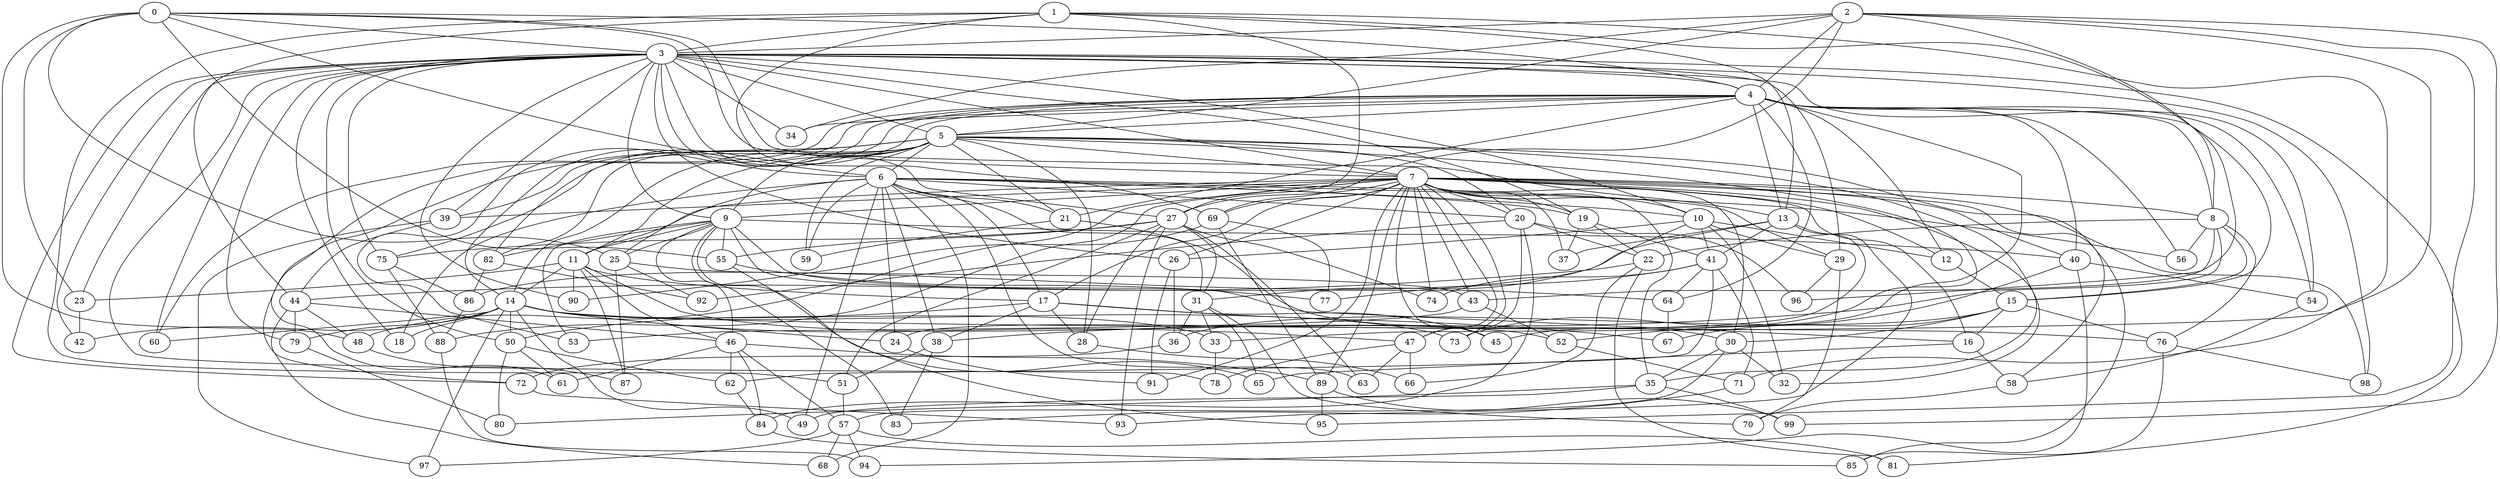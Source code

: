 strict graph "barabasi_albert_graph(100,3)" {
0;
1;
2;
3;
4;
5;
6;
7;
8;
9;
10;
11;
12;
13;
14;
15;
16;
17;
18;
19;
20;
21;
22;
23;
24;
25;
26;
27;
28;
29;
30;
31;
32;
33;
34;
35;
36;
37;
38;
39;
40;
41;
42;
43;
44;
45;
46;
47;
48;
49;
50;
51;
52;
53;
54;
55;
56;
57;
58;
59;
60;
61;
62;
63;
64;
65;
66;
67;
68;
69;
70;
71;
72;
73;
74;
75;
76;
77;
78;
79;
80;
81;
82;
83;
84;
85;
86;
87;
88;
89;
90;
91;
92;
93;
94;
95;
96;
97;
98;
99;
0 -- 3  [is_available=True, prob="1.0"];
0 -- 4  [is_available=True, prob="1.0"];
0 -- 6  [is_available=True, prob="1.0"];
0 -- 7  [is_available=True, prob="0.415721544116"];
0 -- 55  [is_available=True, prob="0.711284109501"];
0 -- 13  [is_available=True, prob="0.659982733136"];
0 -- 48  [is_available=True, prob="0.56539674822"];
0 -- 23  [is_available=True, prob="1.0"];
0 -- 25  [is_available=True, prob="1.0"];
1 -- 3  [is_available=True, prob="0.412374026011"];
1 -- 69  [is_available=True, prob="0.795321319197"];
1 -- 71  [is_available=True, prob="0.667596468813"];
1 -- 43  [is_available=True, prob="1.0"];
1 -- 44  [is_available=True, prob="0.668353199199"];
1 -- 13  [is_available=True, prob="0.200807713053"];
1 -- 51  [is_available=True, prob="0.0740763038951"];
1 -- 27  [is_available=True, prob="1.0"];
2 -- 33  [is_available=True, prob="1.0"];
2 -- 34  [is_available=True, prob="0.84427053947"];
2 -- 3  [is_available=True, prob="0.632287751128"];
2 -- 4  [is_available=True, prob="0.301971762367"];
2 -- 5  [is_available=True, prob="0.534725980298"];
2 -- 8  [is_available=True, prob="0.782875607217"];
2 -- 99  [is_available=True, prob="0.771832514336"];
2 -- 95  [is_available=True, prob="0.177744537139"];
2 -- 69  [is_available=True, prob="1.0"];
3 -- 4  [is_available=True, prob="0.0973916764994"];
3 -- 5  [is_available=True, prob="0.434450903697"];
3 -- 6  [is_available=True, prob="0.978524266572"];
3 -- 7  [is_available=True, prob="0.0692138422171"];
3 -- 9  [is_available=True, prob="1.0"];
3 -- 10  [is_available=True, prob="0.621309886485"];
3 -- 18  [is_available=True, prob="0.0534345949332"];
3 -- 19  [is_available=True, prob="0.358827228763"];
3 -- 23  [is_available=True, prob="1.0"];
3 -- 26  [is_available=True, prob="0.88849905399"];
3 -- 27  [is_available=True, prob="0.375780460574"];
3 -- 29  [is_available=True, prob="0.838179959103"];
3 -- 34  [is_available=True, prob="0.616348554798"];
3 -- 39  [is_available=True, prob="0.360289784703"];
3 -- 42  [is_available=True, prob="0.850408104164"];
3 -- 50  [is_available=True, prob="0.770896177311"];
3 -- 54  [is_available=True, prob="0.158674270848"];
3 -- 60  [is_available=True, prob="0.218211687749"];
3 -- 72  [is_available=True, prob="0.726523832052"];
3 -- 75  [is_available=True, prob="0.733115219149"];
3 -- 78  [is_available=True, prob="0.727193993413"];
3 -- 79  [is_available=True, prob="0.609374981527"];
3 -- 81  [is_available=True, prob="1.0"];
3 -- 90  [is_available=True, prob="0.995304565743"];
3 -- 98  [is_available=True, prob="0.845050491365"];
4 -- 64  [is_available=True, prob="0.293117756669"];
4 -- 5  [is_available=True, prob="1.0"];
4 -- 8  [is_available=True, prob="0.301329897623"];
4 -- 45  [is_available=True, prob="0.474446301821"];
4 -- 12  [is_available=True, prob="0.899045373444"];
4 -- 13  [is_available=True, prob="0.623456536509"];
4 -- 14  [is_available=True, prob="0.250907259882"];
4 -- 15  [is_available=True, prob="0.468402970862"];
4 -- 34  [is_available=True, prob="0.130346091875"];
4 -- 40  [is_available=True, prob="0.8438018557"];
4 -- 82  [is_available=True, prob="1.0"];
4 -- 21  [is_available=True, prob="0.146243412058"];
4 -- 54  [is_available=True, prob="1.0"];
4 -- 56  [is_available=True, prob="0.0956654886603"];
4 -- 60  [is_available=True, prob="0.849687549053"];
4 -- 61  [is_available=True, prob="0.723983436881"];
4 -- 53  [is_available=True, prob="0.181433783722"];
5 -- 6  [is_available=True, prob="0.202924833547"];
5 -- 7  [is_available=True, prob="1.0"];
5 -- 72  [is_available=True, prob="0.297148160522"];
5 -- 9  [is_available=True, prob="0.628902291159"];
5 -- 11  [is_available=True, prob="0.579652082922"];
5 -- 82  [is_available=True, prob="0.448762887565"];
5 -- 14  [is_available=True, prob="0.33400323061"];
5 -- 75  [is_available=True, prob="0.810079313159"];
5 -- 35  [is_available=True, prob="0.649962613285"];
5 -- 20  [is_available=True, prob="0.491733205605"];
5 -- 21  [is_available=True, prob="1.0"];
5 -- 73  [is_available=True, prob="0.089272922956"];
5 -- 39  [is_available=True, prob="0.273617117324"];
5 -- 58  [is_available=True, prob="0.282833377817"];
5 -- 59  [is_available=True, prob="0.471523611399"];
5 -- 28  [is_available=True, prob="0.973327528866"];
6 -- 68  [is_available=True, prob="0.346140028081"];
6 -- 38  [is_available=True, prob="0.00505071885328"];
6 -- 49  [is_available=True, prob="0.222914036834"];
6 -- 63  [is_available=True, prob="0.727582849611"];
6 -- 10  [is_available=True, prob="0.749286069449"];
6 -- 17  [is_available=True, prob="1.0"];
6 -- 18  [is_available=True, prob="1.0"];
6 -- 19  [is_available=True, prob="0.0396527207932"];
6 -- 20  [is_available=True, prob="1.0"];
6 -- 21  [is_available=True, prob="0.828756865743"];
6 -- 56  [is_available=True, prob="0.93856904271"];
6 -- 24  [is_available=True, prob="0.336492226037"];
6 -- 25  [is_available=True, prob="1.0"];
6 -- 59  [is_available=True, prob="0.733051483951"];
6 -- 29  [is_available=True, prob="1.0"];
6 -- 31  [is_available=True, prob="0.949379593196"];
7 -- 8  [is_available=True, prob="0.0310214348406"];
7 -- 9  [is_available=True, prob="1.0"];
7 -- 10  [is_available=True, prob="1.0"];
7 -- 11  [is_available=True, prob="0.742106902891"];
7 -- 12  [is_available=True, prob="0.299660883195"];
7 -- 16  [is_available=True, prob="0.232667727962"];
7 -- 17  [is_available=True, prob="1.0"];
7 -- 19  [is_available=True, prob="0.00612521165613"];
7 -- 20  [is_available=True, prob="0.208430780632"];
7 -- 26  [is_available=True, prob="1.0"];
7 -- 27  [is_available=True, prob="0.716201339158"];
7 -- 30  [is_available=True, prob="0.631675504876"];
7 -- 32  [is_available=True, prob="0.234401769122"];
7 -- 35  [is_available=True, prob="0.44435703984"];
7 -- 37  [is_available=True, prob="0.866965781925"];
7 -- 39  [is_available=True, prob="0.886305934114"];
7 -- 40  [is_available=True, prob="0.405342537603"];
7 -- 43  [is_available=True, prob="0.566466976733"];
7 -- 45  [is_available=True, prob="0.797251731863"];
7 -- 47  [is_available=True, prob="0.295432025432"];
7 -- 48  [is_available=True, prob="0.265479065013"];
7 -- 69  [is_available=True, prob="0.041226265931"];
7 -- 73  [is_available=True, prob="1.0"];
7 -- 74  [is_available=True, prob="0.81005118703"];
7 -- 85  [is_available=True, prob="0.151278627456"];
7 -- 88  [is_available=True, prob="0.290667878843"];
7 -- 89  [is_available=True, prob="0.104303303326"];
7 -- 91  [is_available=True, prob="0.833206196127"];
7 -- 98  [is_available=True, prob="1.0"];
8 -- 96  [is_available=True, prob="1.0"];
8 -- 38  [is_available=True, prob="0.417704106549"];
8 -- 76  [is_available=True, prob="0.0664841257077"];
8 -- 15  [is_available=True, prob="1.0"];
8 -- 22  [is_available=True, prob="0.0853256524644"];
8 -- 56  [is_available=True, prob="0.182274193312"];
9 -- 64  [is_available=True, prob="1.0"];
9 -- 65  [is_available=True, prob="0.0158164266612"];
9 -- 40  [is_available=True, prob="1.0"];
9 -- 11  [is_available=True, prob="1.0"];
9 -- 46  [is_available=True, prob="0.37499540571"];
9 -- 16  [is_available=True, prob="0.304891262815"];
9 -- 82  [is_available=True, prob="1.0"];
9 -- 83  [is_available=True, prob="0.318385325953"];
9 -- 53  [is_available=True, prob="0.975139458561"];
9 -- 55  [is_available=True, prob="1.0"];
9 -- 25  [is_available=True, prob="0.816562836915"];
10 -- 32  [is_available=True, prob="0.552803662675"];
10 -- 41  [is_available=True, prob="0.338975605621"];
10 -- 12  [is_available=True, prob="1.0"];
10 -- 26  [is_available=True, prob="0.489657318358"];
10 -- 29  [is_available=True, prob="1.0"];
10 -- 31  [is_available=True, prob="0.079751483384"];
11 -- 87  [is_available=True, prob="0.967030547637"];
11 -- 14  [is_available=True, prob="0.272805489471"];
11 -- 17  [is_available=True, prob="0.262499854882"];
11 -- 52  [is_available=True, prob="0.948120513981"];
11 -- 46  [is_available=True, prob="0.197736922979"];
11 -- 23  [is_available=True, prob="0.56513740616"];
11 -- 90  [is_available=True, prob="0.646735449045"];
12 -- 15  [is_available=True, prob="0.096299707706"];
13 -- 37  [is_available=True, prob="0.335230301745"];
13 -- 41  [is_available=True, prob="0.458967903736"];
13 -- 86  [is_available=True, prob="0.424311217053"];
13 -- 24  [is_available=True, prob="0.16780852417"];
13 -- 93  [is_available=True, prob="1.0"];
14 -- 33  [is_available=True, prob="0.266617565036"];
14 -- 97  [is_available=True, prob="0.131767582071"];
14 -- 73  [is_available=True, prob="1.0"];
14 -- 42  [is_available=True, prob="0.453015807842"];
14 -- 76  [is_available=True, prob="1.0"];
14 -- 50  [is_available=True, prob="0.800116671779"];
14 -- 47  [is_available=True, prob="0.821903515639"];
14 -- 49  [is_available=True, prob="1.0"];
14 -- 18  [is_available=True, prob="0.178821059548"];
14 -- 24  [is_available=True, prob="0.90075227661"];
14 -- 79  [is_available=True, prob="0.942605961856"];
14 -- 60  [is_available=True, prob="1.0"];
15 -- 67  [is_available=True, prob="0.252754627789"];
15 -- 76  [is_available=True, prob="0.706744051614"];
15 -- 16  [is_available=True, prob="1.0"];
15 -- 36  [is_available=True, prob="1.0"];
15 -- 30  [is_available=True, prob="0.83527139602"];
16 -- 58  [is_available=True, prob="0.517144398908"];
16 -- 65  [is_available=True, prob="0.0930879871935"];
17 -- 67  [is_available=True, prob="1.0"];
17 -- 38  [is_available=True, prob="0.78313879023"];
17 -- 45  [is_available=True, prob="0.530706982743"];
17 -- 50  [is_available=True, prob="1.0"];
17 -- 28  [is_available=True, prob="0.650878992419"];
19 -- 37  [is_available=True, prob="1.0"];
19 -- 41  [is_available=True, prob="0.562855183337"];
19 -- 22  [is_available=True, prob="1.0"];
20 -- 96  [is_available=True, prob="0.429796627669"];
20 -- 47  [is_available=True, prob="1.0"];
20 -- 84  [is_available=True, prob="0.174227813946"];
20 -- 22  [is_available=True, prob="0.49023028089"];
20 -- 92  [is_available=True, prob="0.593779683024"];
21 -- 30  [is_available=True, prob="0.75966491709"];
21 -- 59  [is_available=True, prob="0.329038709906"];
22 -- 66  [is_available=True, prob="0.908915867342"];
22 -- 44  [is_available=True, prob="0.0134755288268"];
22 -- 81  [is_available=True, prob="0.382317250052"];
23 -- 42  [is_available=True, prob="0.335276656083"];
24 -- 91  [is_available=True, prob="0.801821340978"];
25 -- 43  [is_available=True, prob="0.0877378576737"];
25 -- 87  [is_available=True, prob="0.0763764759036"];
25 -- 92  [is_available=True, prob="1.0"];
26 -- 91  [is_available=True, prob="0.108446231231"];
26 -- 36  [is_available=True, prob="0.125156346429"];
27 -- 74  [is_available=True, prob="0.980719317003"];
27 -- 75  [is_available=True, prob="0.615634568167"];
27 -- 51  [is_available=True, prob="1.0"];
27 -- 55  [is_available=True, prob="0.073160925762"];
27 -- 63  [is_available=True, prob="0.532273092142"];
27 -- 28  [is_available=True, prob="0.332179912441"];
27 -- 93  [is_available=True, prob="0.742858271001"];
27 -- 31  [is_available=True, prob="0.0205006096642"];
28 -- 66  [is_available=True, prob="1.0"];
29 -- 96  [is_available=True, prob="0.279304950561"];
29 -- 70  [is_available=True, prob="0.738938233863"];
30 -- 32  [is_available=True, prob="0.208593214437"];
30 -- 35  [is_available=True, prob="0.126850543678"];
30 -- 57  [is_available=True, prob="0.940563266083"];
31 -- 33  [is_available=True, prob="0.282663494349"];
31 -- 36  [is_available=True, prob="0.151568258893"];
31 -- 70  [is_available=True, prob="0.696311610782"];
31 -- 65  [is_available=True, prob="0.011531021776"];
33 -- 78  [is_available=True, prob="0.179243097332"];
35 -- 99  [is_available=True, prob="0.319423097795"];
35 -- 80  [is_available=True, prob="1.0"];
35 -- 49  [is_available=True, prob="0.443660640638"];
36 -- 72  [is_available=True, prob="0.574829028203"];
38 -- 83  [is_available=True, prob="1.0"];
38 -- 51  [is_available=True, prob="0.431649162697"];
39 -- 97  [is_available=True, prob="0.387273796174"];
39 -- 44  [is_available=True, prob="1.0"];
40 -- 52  [is_available=True, prob="0.536685276207"];
40 -- 54  [is_available=True, prob="0.539082370738"];
40 -- 94  [is_available=True, prob="1.0"];
41 -- 64  [is_available=True, prob="0.801776400405"];
41 -- 71  [is_available=True, prob="0.364592949709"];
41 -- 77  [is_available=True, prob="1.0"];
41 -- 74  [is_available=True, prob="1.0"];
41 -- 62  [is_available=True, prob="0.315761068275"];
43 -- 52  [is_available=True, prob="0.381066811488"];
43 -- 53  [is_available=True, prob="0.881804706684"];
44 -- 68  [is_available=True, prob="1.0"];
44 -- 46  [is_available=True, prob="0.128824348377"];
44 -- 79  [is_available=True, prob="0.189282645003"];
44 -- 48  [is_available=True, prob="0.0987218723711"];
46 -- 84  [is_available=True, prob="1.0"];
46 -- 89  [is_available=True, prob="0.478724668976"];
46 -- 57  [is_available=True, prob="0.598089115478"];
46 -- 61  [is_available=True, prob="0.179033365753"];
46 -- 62  [is_available=True, prob="1.0"];
47 -- 66  [is_available=True, prob="0.175664653344"];
47 -- 78  [is_available=True, prob="0.0735316164118"];
47 -- 63  [is_available=True, prob="0.411718027317"];
48 -- 87  [is_available=True, prob="1.0"];
50 -- 80  [is_available=True, prob="0.517567428229"];
50 -- 61  [is_available=True, prob="1.0"];
50 -- 62  [is_available=True, prob="0.306797390363"];
51 -- 57  [is_available=True, prob="0.295997285731"];
52 -- 71  [is_available=True, prob="0.796822303671"];
54 -- 58  [is_available=True, prob="0.392145143506"];
55 -- 77  [is_available=True, prob="0.479940854342"];
55 -- 95  [is_available=True, prob="0.482135154416"];
57 -- 97  [is_available=True, prob="0.990840146265"];
57 -- 68  [is_available=True, prob="0.798574740144"];
57 -- 81  [is_available=True, prob="0.131417149449"];
57 -- 94  [is_available=True, prob="0.179320182355"];
58 -- 70  [is_available=True, prob="1.0"];
62 -- 84  [is_available=True, prob="0.546436124961"];
64 -- 67  [is_available=True, prob="0.312147509451"];
69 -- 77  [is_available=True, prob="0.638173026706"];
69 -- 89  [is_available=True, prob="0.1188592393"];
69 -- 90  [is_available=True, prob="0.871664395362"];
71 -- 83  [is_available=True, prob="0.00451769694821"];
72 -- 93  [is_available=True, prob="0.800754250107"];
75 -- 88  [is_available=True, prob="0.550176922595"];
75 -- 86  [is_available=True, prob="0.644120400396"];
76 -- 98  [is_available=True, prob="0.217024056431"];
76 -- 85  [is_available=True, prob="0.901557948612"];
79 -- 80  [is_available=True, prob="1.0"];
82 -- 92  [is_available=True, prob="1.0"];
82 -- 86  [is_available=True, prob="0.888419726941"];
84 -- 85  [is_available=True, prob="1.0"];
86 -- 88  [is_available=True, prob="0.457022439652"];
88 -- 94  [is_available=True, prob="0.151229288881"];
89 -- 99  [is_available=True, prob="0.0637464297911"];
89 -- 95  [is_available=True, prob="1.0"];
}
